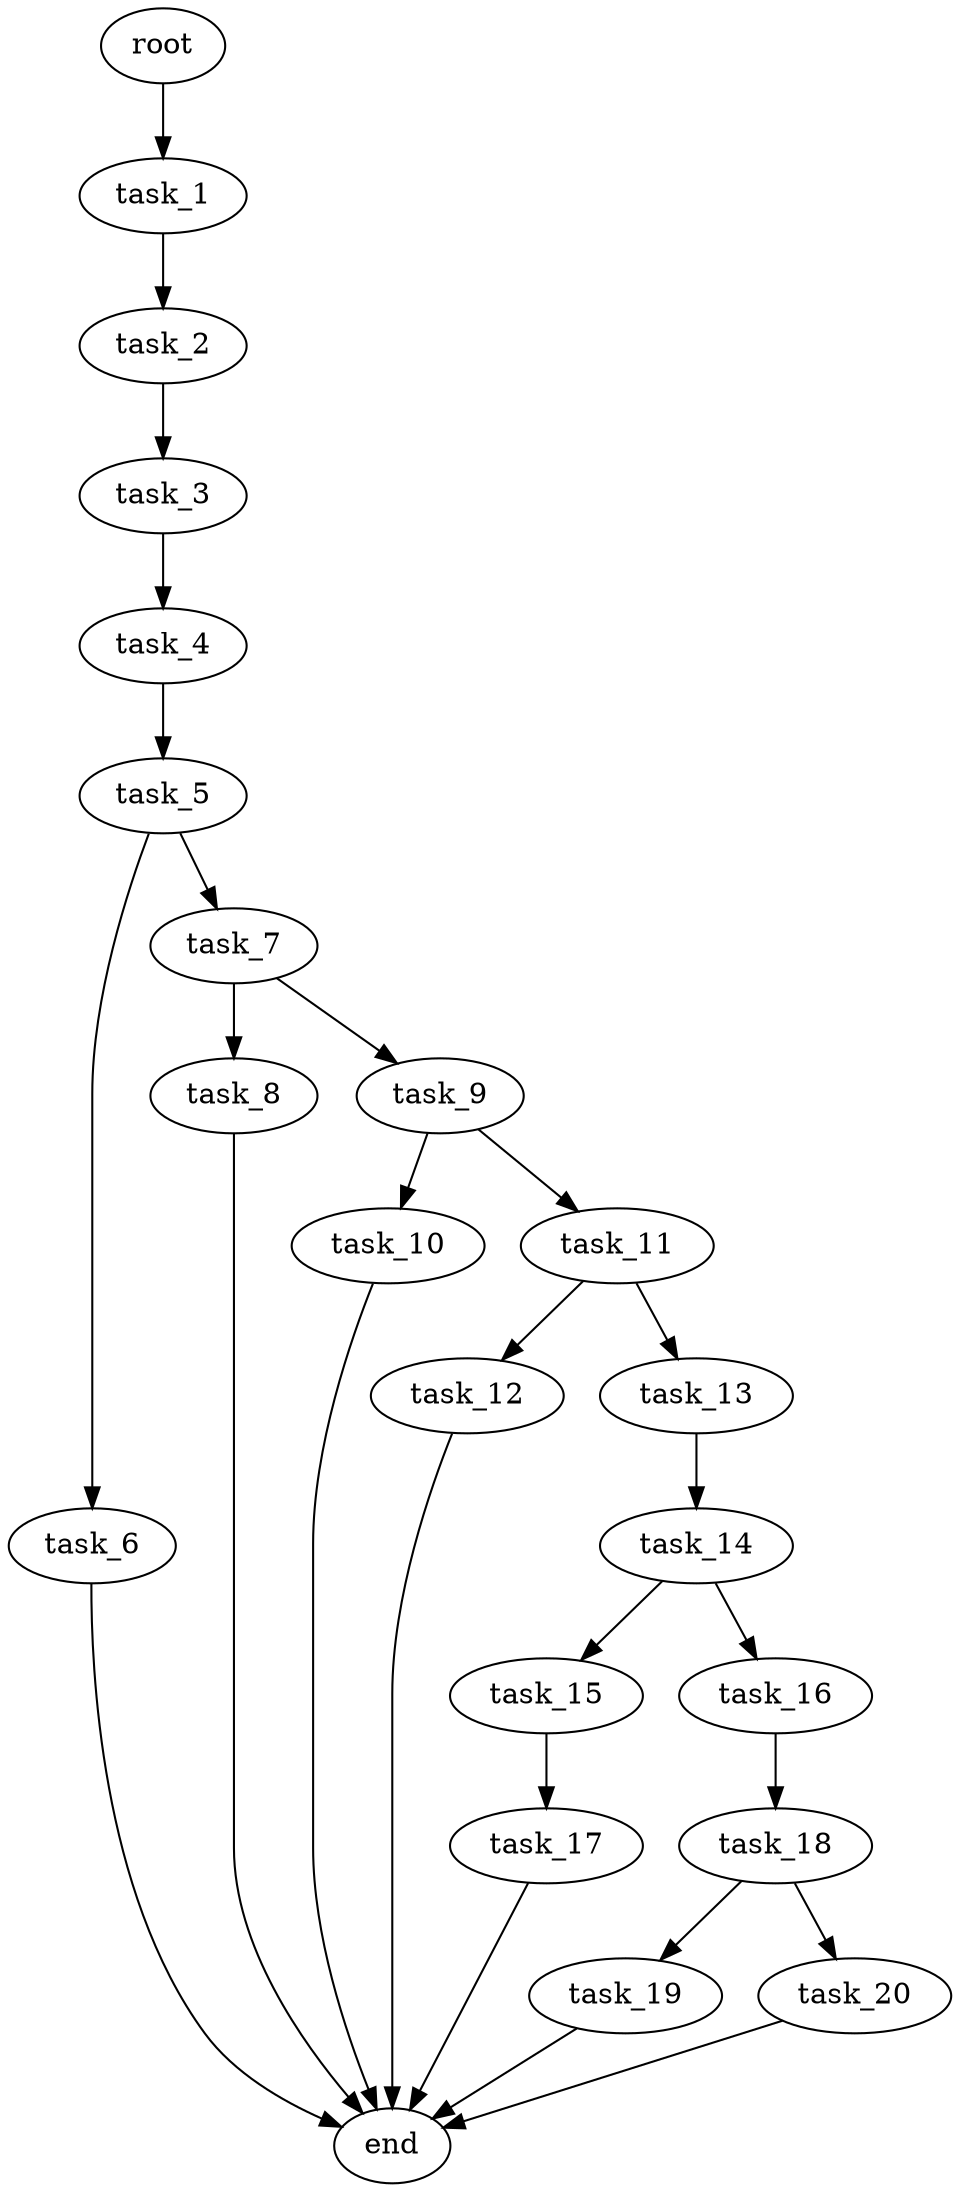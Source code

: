 digraph G {
  root [size="0.000000e+00"];
  task_1 [size="7.197823e+10"];
  task_2 [size="3.003922e+10"];
  task_3 [size="3.093537e+10"];
  task_4 [size="4.084521e+10"];
  task_5 [size="4.024601e+10"];
  task_6 [size="2.957256e+10"];
  task_7 [size="1.273751e+10"];
  task_8 [size="4.205043e+10"];
  task_9 [size="9.403696e+10"];
  task_10 [size="6.773502e+10"];
  task_11 [size="9.028153e+10"];
  task_12 [size="6.155534e+10"];
  task_13 [size="3.010198e+10"];
  task_14 [size="5.479824e+10"];
  task_15 [size="5.058991e+07"];
  task_16 [size="2.869850e+10"];
  task_17 [size="4.299452e+10"];
  task_18 [size="5.800268e+10"];
  task_19 [size="6.547402e+10"];
  task_20 [size="4.650417e+10"];
  end [size="0.000000e+00"];

  root -> task_1 [size="1.000000e-12"];
  task_1 -> task_2 [size="3.003922e+08"];
  task_2 -> task_3 [size="3.093537e+08"];
  task_3 -> task_4 [size="4.084521e+08"];
  task_4 -> task_5 [size="4.024601e+08"];
  task_5 -> task_6 [size="2.957256e+08"];
  task_5 -> task_7 [size="1.273751e+08"];
  task_6 -> end [size="1.000000e-12"];
  task_7 -> task_8 [size="4.205043e+08"];
  task_7 -> task_9 [size="9.403696e+08"];
  task_8 -> end [size="1.000000e-12"];
  task_9 -> task_10 [size="6.773502e+08"];
  task_9 -> task_11 [size="9.028153e+08"];
  task_10 -> end [size="1.000000e-12"];
  task_11 -> task_12 [size="6.155534e+08"];
  task_11 -> task_13 [size="3.010198e+08"];
  task_12 -> end [size="1.000000e-12"];
  task_13 -> task_14 [size="5.479824e+08"];
  task_14 -> task_15 [size="5.058991e+05"];
  task_14 -> task_16 [size="2.869850e+08"];
  task_15 -> task_17 [size="4.299452e+08"];
  task_16 -> task_18 [size="5.800268e+08"];
  task_17 -> end [size="1.000000e-12"];
  task_18 -> task_19 [size="6.547402e+08"];
  task_18 -> task_20 [size="4.650417e+08"];
  task_19 -> end [size="1.000000e-12"];
  task_20 -> end [size="1.000000e-12"];
}
